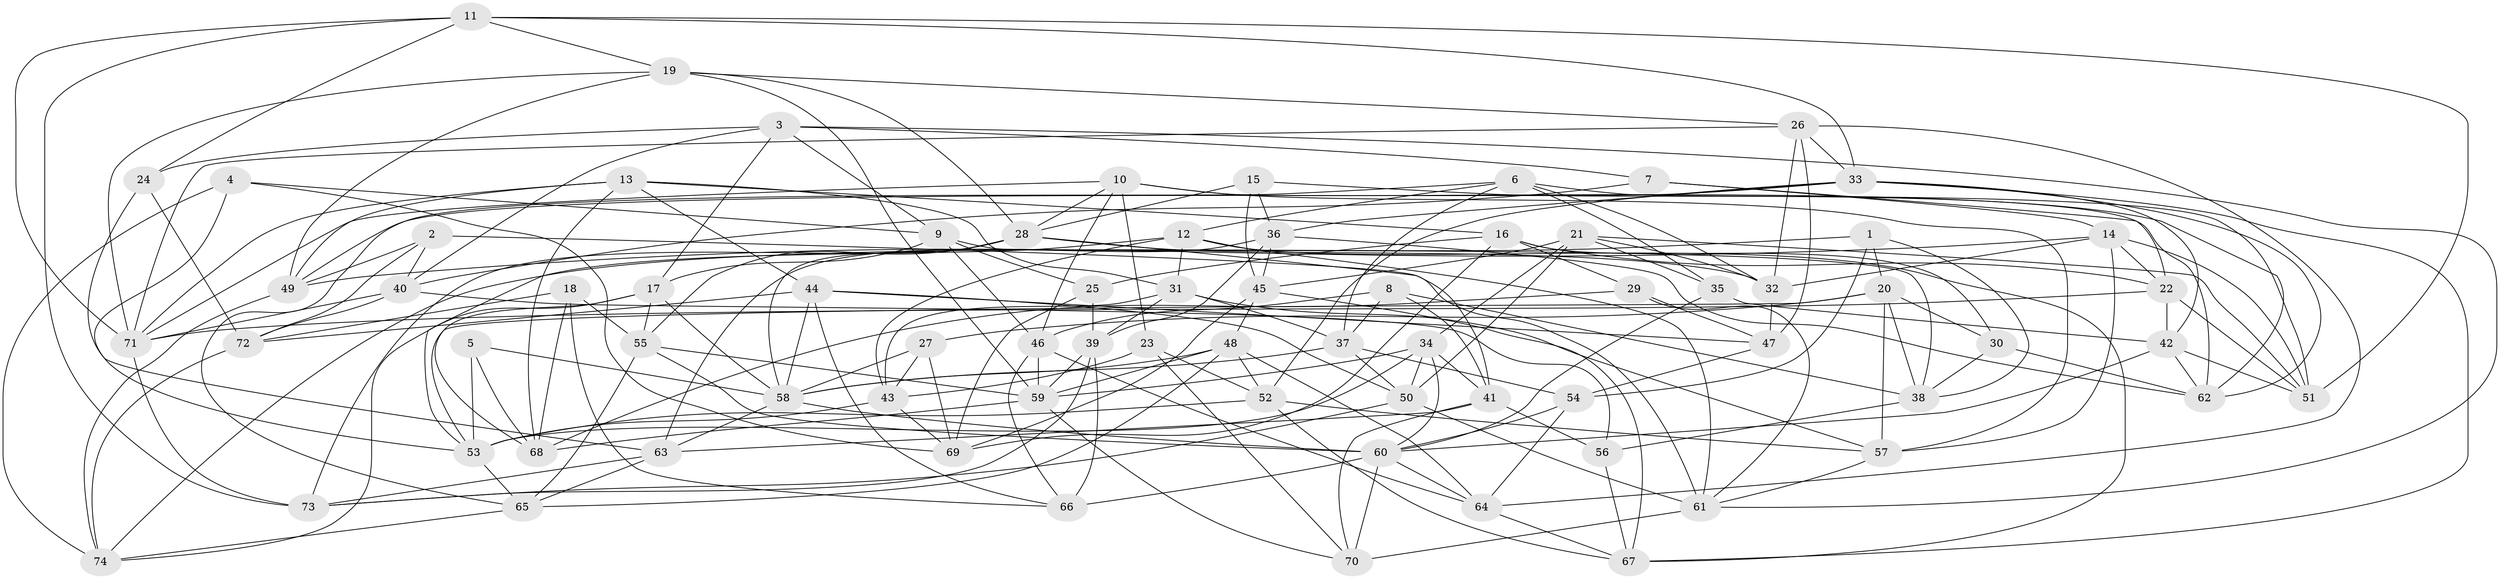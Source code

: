 // original degree distribution, {4: 1.0}
// Generated by graph-tools (version 1.1) at 2025/50/03/09/25 03:50:54]
// undirected, 74 vertices, 212 edges
graph export_dot {
graph [start="1"]
  node [color=gray90,style=filled];
  1;
  2;
  3;
  4;
  5;
  6;
  7;
  8;
  9;
  10;
  11;
  12;
  13;
  14;
  15;
  16;
  17;
  18;
  19;
  20;
  21;
  22;
  23;
  24;
  25;
  26;
  27;
  28;
  29;
  30;
  31;
  32;
  33;
  34;
  35;
  36;
  37;
  38;
  39;
  40;
  41;
  42;
  43;
  44;
  45;
  46;
  47;
  48;
  49;
  50;
  51;
  52;
  53;
  54;
  55;
  56;
  57;
  58;
  59;
  60;
  61;
  62;
  63;
  64;
  65;
  66;
  67;
  68;
  69;
  70;
  71;
  72;
  73;
  74;
  1 -- 20 [weight=1.0];
  1 -- 38 [weight=1.0];
  1 -- 54 [weight=1.0];
  1 -- 74 [weight=1.0];
  2 -- 40 [weight=1.0];
  2 -- 49 [weight=1.0];
  2 -- 61 [weight=1.0];
  2 -- 72 [weight=1.0];
  3 -- 7 [weight=1.0];
  3 -- 9 [weight=1.0];
  3 -- 17 [weight=1.0];
  3 -- 24 [weight=1.0];
  3 -- 40 [weight=1.0];
  3 -- 61 [weight=1.0];
  4 -- 9 [weight=1.0];
  4 -- 53 [weight=1.0];
  4 -- 69 [weight=1.0];
  4 -- 74 [weight=1.0];
  5 -- 53 [weight=1.0];
  5 -- 58 [weight=2.0];
  5 -- 68 [weight=1.0];
  6 -- 12 [weight=1.0];
  6 -- 32 [weight=1.0];
  6 -- 35 [weight=1.0];
  6 -- 37 [weight=1.0];
  6 -- 51 [weight=1.0];
  6 -- 65 [weight=1.0];
  7 -- 14 [weight=1.0];
  7 -- 22 [weight=1.0];
  7 -- 40 [weight=1.0];
  8 -- 37 [weight=1.0];
  8 -- 38 [weight=1.0];
  8 -- 41 [weight=1.0];
  8 -- 46 [weight=1.0];
  9 -- 17 [weight=1.0];
  9 -- 25 [weight=1.0];
  9 -- 38 [weight=1.0];
  9 -- 46 [weight=1.0];
  10 -- 23 [weight=1.0];
  10 -- 28 [weight=1.0];
  10 -- 46 [weight=1.0];
  10 -- 57 [weight=1.0];
  10 -- 62 [weight=1.0];
  10 -- 71 [weight=1.0];
  11 -- 19 [weight=1.0];
  11 -- 24 [weight=1.0];
  11 -- 33 [weight=1.0];
  11 -- 51 [weight=1.0];
  11 -- 71 [weight=1.0];
  11 -- 73 [weight=1.0];
  12 -- 31 [weight=1.0];
  12 -- 43 [weight=1.0];
  12 -- 53 [weight=1.0];
  12 -- 61 [weight=1.0];
  12 -- 67 [weight=1.0];
  13 -- 16 [weight=1.0];
  13 -- 31 [weight=1.0];
  13 -- 44 [weight=1.0];
  13 -- 49 [weight=1.0];
  13 -- 68 [weight=1.0];
  13 -- 71 [weight=1.0];
  14 -- 22 [weight=1.0];
  14 -- 32 [weight=1.0];
  14 -- 49 [weight=1.0];
  14 -- 51 [weight=1.0];
  14 -- 57 [weight=1.0];
  15 -- 28 [weight=1.0];
  15 -- 36 [weight=1.0];
  15 -- 45 [weight=1.0];
  15 -- 62 [weight=1.0];
  16 -- 22 [weight=1.0];
  16 -- 25 [weight=1.0];
  16 -- 29 [weight=1.0];
  16 -- 30 [weight=1.0];
  16 -- 69 [weight=1.0];
  17 -- 55 [weight=1.0];
  17 -- 58 [weight=1.0];
  17 -- 68 [weight=1.0];
  17 -- 74 [weight=1.0];
  18 -- 55 [weight=1.0];
  18 -- 66 [weight=1.0];
  18 -- 68 [weight=1.0];
  18 -- 72 [weight=1.0];
  19 -- 26 [weight=1.0];
  19 -- 28 [weight=1.0];
  19 -- 49 [weight=1.0];
  19 -- 59 [weight=1.0];
  19 -- 71 [weight=1.0];
  20 -- 27 [weight=1.0];
  20 -- 30 [weight=1.0];
  20 -- 38 [weight=1.0];
  20 -- 53 [weight=1.0];
  20 -- 57 [weight=1.0];
  21 -- 32 [weight=1.0];
  21 -- 34 [weight=1.0];
  21 -- 35 [weight=1.0];
  21 -- 45 [weight=1.0];
  21 -- 50 [weight=1.0];
  21 -- 51 [weight=1.0];
  22 -- 42 [weight=1.0];
  22 -- 51 [weight=1.0];
  22 -- 71 [weight=1.0];
  23 -- 43 [weight=1.0];
  23 -- 52 [weight=1.0];
  23 -- 70 [weight=1.0];
  24 -- 63 [weight=1.0];
  24 -- 72 [weight=1.0];
  25 -- 39 [weight=1.0];
  25 -- 69 [weight=1.0];
  26 -- 32 [weight=1.0];
  26 -- 33 [weight=1.0];
  26 -- 47 [weight=1.0];
  26 -- 64 [weight=1.0];
  26 -- 71 [weight=1.0];
  27 -- 43 [weight=1.0];
  27 -- 58 [weight=1.0];
  27 -- 69 [weight=1.0];
  28 -- 32 [weight=1.0];
  28 -- 41 [weight=1.0];
  28 -- 55 [weight=1.0];
  28 -- 58 [weight=1.0];
  28 -- 73 [weight=1.0];
  29 -- 47 [weight=1.0];
  29 -- 61 [weight=1.0];
  29 -- 68 [weight=1.0];
  30 -- 38 [weight=1.0];
  30 -- 62 [weight=1.0];
  31 -- 37 [weight=1.0];
  31 -- 39 [weight=1.0];
  31 -- 43 [weight=1.0];
  31 -- 57 [weight=1.0];
  32 -- 47 [weight=1.0];
  33 -- 36 [weight=1.0];
  33 -- 42 [weight=1.0];
  33 -- 49 [weight=1.0];
  33 -- 52 [weight=1.0];
  33 -- 62 [weight=1.0];
  33 -- 67 [weight=1.0];
  34 -- 41 [weight=1.0];
  34 -- 50 [weight=1.0];
  34 -- 53 [weight=1.0];
  34 -- 59 [weight=1.0];
  34 -- 60 [weight=1.0];
  35 -- 42 [weight=1.0];
  35 -- 60 [weight=1.0];
  36 -- 39 [weight=1.0];
  36 -- 45 [weight=1.0];
  36 -- 62 [weight=1.0];
  36 -- 63 [weight=1.0];
  37 -- 50 [weight=1.0];
  37 -- 54 [weight=1.0];
  37 -- 58 [weight=1.0];
  38 -- 56 [weight=1.0];
  39 -- 59 [weight=1.0];
  39 -- 66 [weight=1.0];
  39 -- 73 [weight=1.0];
  40 -- 56 [weight=1.0];
  40 -- 71 [weight=1.0];
  40 -- 72 [weight=1.0];
  41 -- 56 [weight=1.0];
  41 -- 63 [weight=1.0];
  41 -- 70 [weight=1.0];
  42 -- 51 [weight=1.0];
  42 -- 60 [weight=1.0];
  42 -- 62 [weight=1.0];
  43 -- 53 [weight=1.0];
  43 -- 69 [weight=1.0];
  44 -- 47 [weight=1.0];
  44 -- 50 [weight=1.0];
  44 -- 58 [weight=1.0];
  44 -- 66 [weight=1.0];
  44 -- 72 [weight=1.0];
  45 -- 48 [weight=1.0];
  45 -- 67 [weight=1.0];
  45 -- 69 [weight=1.0];
  46 -- 59 [weight=1.0];
  46 -- 64 [weight=1.0];
  46 -- 66 [weight=1.0];
  47 -- 54 [weight=2.0];
  48 -- 52 [weight=1.0];
  48 -- 58 [weight=1.0];
  48 -- 59 [weight=1.0];
  48 -- 64 [weight=1.0];
  48 -- 65 [weight=1.0];
  49 -- 74 [weight=1.0];
  50 -- 61 [weight=1.0];
  50 -- 73 [weight=1.0];
  52 -- 53 [weight=1.0];
  52 -- 57 [weight=1.0];
  52 -- 67 [weight=1.0];
  53 -- 65 [weight=1.0];
  54 -- 60 [weight=1.0];
  54 -- 64 [weight=1.0];
  55 -- 59 [weight=1.0];
  55 -- 60 [weight=1.0];
  55 -- 65 [weight=1.0];
  56 -- 67 [weight=1.0];
  57 -- 61 [weight=1.0];
  58 -- 60 [weight=1.0];
  58 -- 63 [weight=1.0];
  59 -- 68 [weight=1.0];
  59 -- 70 [weight=1.0];
  60 -- 64 [weight=1.0];
  60 -- 66 [weight=2.0];
  60 -- 70 [weight=1.0];
  61 -- 70 [weight=2.0];
  63 -- 65 [weight=1.0];
  63 -- 73 [weight=1.0];
  64 -- 67 [weight=1.0];
  65 -- 74 [weight=1.0];
  71 -- 73 [weight=1.0];
  72 -- 74 [weight=1.0];
}

